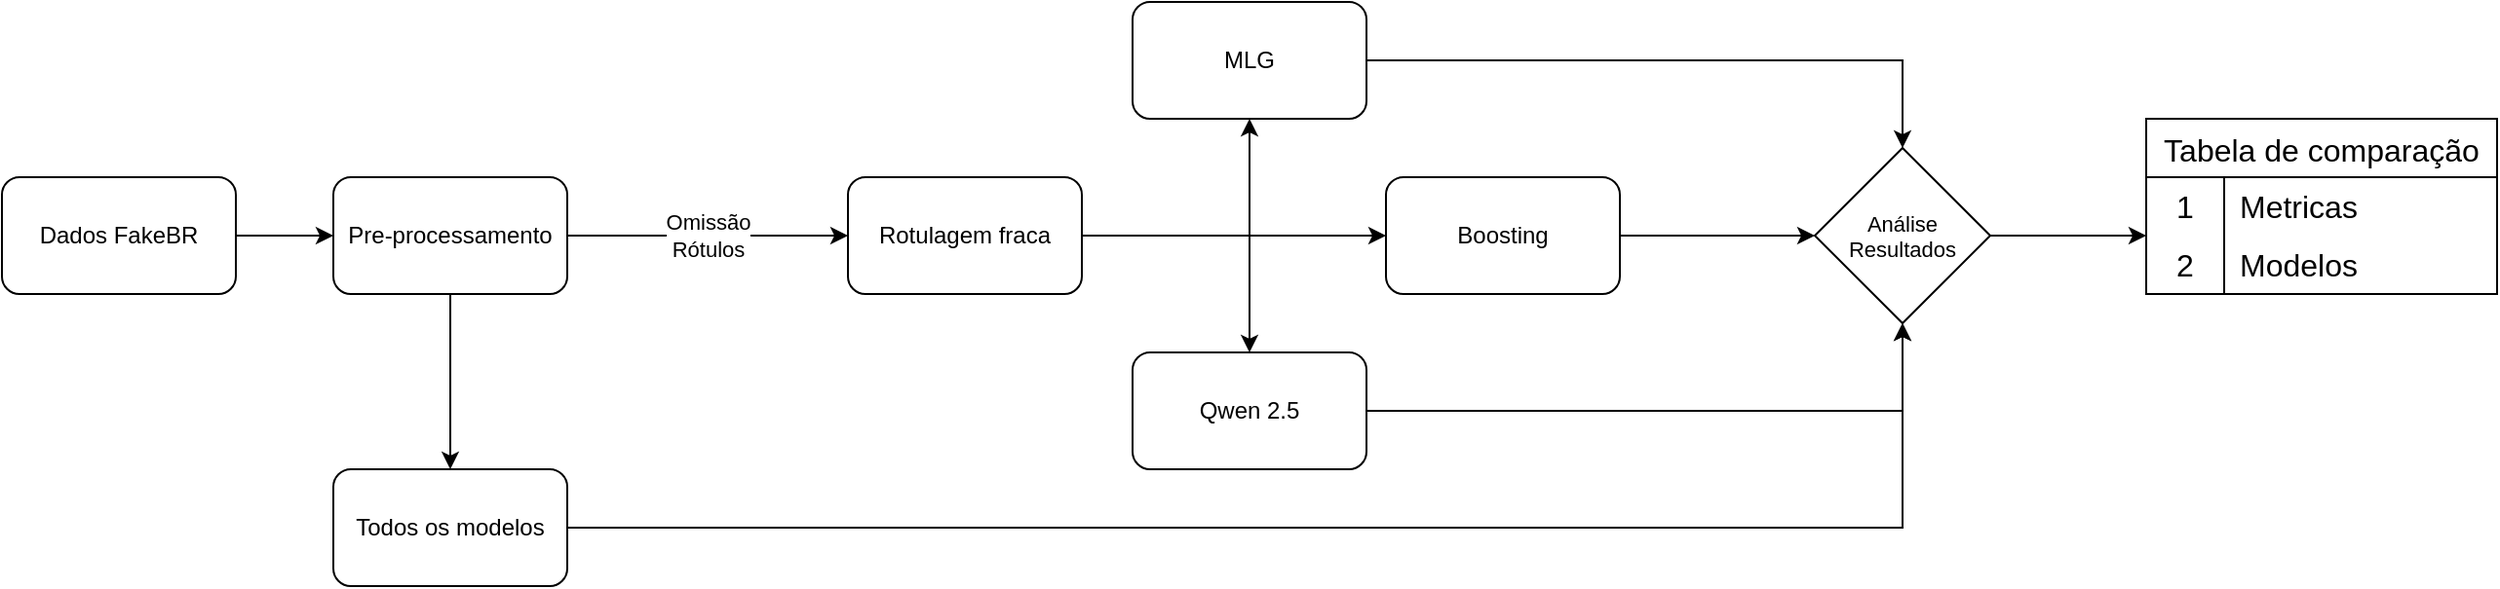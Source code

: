 <mxfile version="25.0.3">
  <diagram name="Página-1" id="NLMtDZW5SI1TXP_hYKG8">
    <mxGraphModel dx="2253" dy="781" grid="1" gridSize="10" guides="1" tooltips="1" connect="1" arrows="1" fold="1" page="1" pageScale="1" pageWidth="827" pageHeight="1169" math="0" shadow="0">
      <root>
        <mxCell id="0" />
        <mxCell id="1" parent="0" />
        <mxCell id="Ty6DkDCx2WgONQ8Fy_hY-45" style="edgeStyle=orthogonalEdgeStyle;rounded=0;orthogonalLoop=1;jettySize=auto;html=1;entryX=0;entryY=0.5;entryDx=0;entryDy=0;" parent="1" source="Ty6DkDCx2WgONQ8Fy_hY-1" target="Ty6DkDCx2WgONQ8Fy_hY-44" edge="1">
          <mxGeometry relative="1" as="geometry" />
        </mxCell>
        <mxCell id="Ty6DkDCx2WgONQ8Fy_hY-1" value="Dados FakeBR" style="rounded=1;whiteSpace=wrap;html=1;" parent="1" vertex="1">
          <mxGeometry x="-20" y="270" width="120" height="60" as="geometry" />
        </mxCell>
        <mxCell id="Ty6DkDCx2WgONQ8Fy_hY-2" value="" style="endArrow=classic;html=1;rounded=0;entryX=0;entryY=0.5;entryDx=0;entryDy=0;exitX=1;exitY=0.5;exitDx=0;exitDy=0;" parent="1" source="Ty6DkDCx2WgONQ8Fy_hY-44" target="Ty6DkDCx2WgONQ8Fy_hY-6" edge="1">
          <mxGeometry relative="1" as="geometry">
            <mxPoint x="300" y="300" as="sourcePoint" />
            <mxPoint x="460" y="300" as="targetPoint" />
          </mxGeometry>
        </mxCell>
        <mxCell id="Ty6DkDCx2WgONQ8Fy_hY-3" value="Omissão&lt;br&gt;Rótulos" style="edgeLabel;resizable=0;html=1;;align=center;verticalAlign=middle;" parent="Ty6DkDCx2WgONQ8Fy_hY-2" connectable="0" vertex="1">
          <mxGeometry relative="1" as="geometry" />
        </mxCell>
        <mxCell id="Ty6DkDCx2WgONQ8Fy_hY-7" style="edgeStyle=orthogonalEdgeStyle;rounded=0;orthogonalLoop=1;jettySize=auto;html=1;" parent="1" source="Ty6DkDCx2WgONQ8Fy_hY-6" target="Ty6DkDCx2WgONQ8Fy_hY-8" edge="1">
          <mxGeometry relative="1" as="geometry">
            <mxPoint x="600" y="300" as="targetPoint" />
          </mxGeometry>
        </mxCell>
        <mxCell id="Ty6DkDCx2WgONQ8Fy_hY-11" style="edgeStyle=orthogonalEdgeStyle;rounded=0;orthogonalLoop=1;jettySize=auto;html=1;entryX=0;entryY=0.5;entryDx=0;entryDy=0;" parent="1" source="Ty6DkDCx2WgONQ8Fy_hY-6" target="Ty6DkDCx2WgONQ8Fy_hY-9" edge="1">
          <mxGeometry relative="1" as="geometry" />
        </mxCell>
        <mxCell id="Ty6DkDCx2WgONQ8Fy_hY-12" style="edgeStyle=orthogonalEdgeStyle;rounded=0;orthogonalLoop=1;jettySize=auto;html=1;" parent="1" source="Ty6DkDCx2WgONQ8Fy_hY-6" target="Ty6DkDCx2WgONQ8Fy_hY-10" edge="1">
          <mxGeometry relative="1" as="geometry" />
        </mxCell>
        <mxCell id="Ty6DkDCx2WgONQ8Fy_hY-6" value="Rotulagem fraca" style="rounded=1;whiteSpace=wrap;html=1;" parent="1" vertex="1">
          <mxGeometry x="414" y="270" width="120" height="60" as="geometry" />
        </mxCell>
        <mxCell id="Ty6DkDCx2WgONQ8Fy_hY-15" style="edgeStyle=orthogonalEdgeStyle;rounded=0;orthogonalLoop=1;jettySize=auto;html=1;" parent="1" source="Ty6DkDCx2WgONQ8Fy_hY-8" target="Ty6DkDCx2WgONQ8Fy_hY-13" edge="1">
          <mxGeometry relative="1" as="geometry" />
        </mxCell>
        <mxCell id="Ty6DkDCx2WgONQ8Fy_hY-8" value="MLG" style="rounded=1;whiteSpace=wrap;html=1;" parent="1" vertex="1">
          <mxGeometry x="560" y="180" width="120" height="60" as="geometry" />
        </mxCell>
        <mxCell id="Ty6DkDCx2WgONQ8Fy_hY-16" style="edgeStyle=orthogonalEdgeStyle;rounded=0;orthogonalLoop=1;jettySize=auto;html=1;entryX=0;entryY=0.5;entryDx=0;entryDy=0;" parent="1" source="Ty6DkDCx2WgONQ8Fy_hY-9" target="Ty6DkDCx2WgONQ8Fy_hY-13" edge="1">
          <mxGeometry relative="1" as="geometry" />
        </mxCell>
        <mxCell id="Ty6DkDCx2WgONQ8Fy_hY-9" value="Boosting" style="rounded=1;whiteSpace=wrap;html=1;" parent="1" vertex="1">
          <mxGeometry x="690" y="270" width="120" height="60" as="geometry" />
        </mxCell>
        <mxCell id="Ty6DkDCx2WgONQ8Fy_hY-17" style="edgeStyle=orthogonalEdgeStyle;rounded=0;orthogonalLoop=1;jettySize=auto;html=1;entryX=0.5;entryY=1;entryDx=0;entryDy=0;" parent="1" source="Ty6DkDCx2WgONQ8Fy_hY-10" target="Ty6DkDCx2WgONQ8Fy_hY-13" edge="1">
          <mxGeometry relative="1" as="geometry" />
        </mxCell>
        <mxCell id="Ty6DkDCx2WgONQ8Fy_hY-10" value="Qwen 2.5" style="rounded=1;whiteSpace=wrap;html=1;" parent="1" vertex="1">
          <mxGeometry x="560" y="360" width="120" height="60" as="geometry" />
        </mxCell>
        <mxCell id="Ty6DkDCx2WgONQ8Fy_hY-20" style="edgeStyle=orthogonalEdgeStyle;rounded=0;orthogonalLoop=1;jettySize=auto;html=1;entryX=0;entryY=0.5;entryDx=0;entryDy=0;" parent="1" source="Ty6DkDCx2WgONQ8Fy_hY-13" edge="1">
          <mxGeometry relative="1" as="geometry">
            <mxPoint x="1080" y="300" as="targetPoint" />
          </mxGeometry>
        </mxCell>
        <mxCell id="Ty6DkDCx2WgONQ8Fy_hY-13" value="&lt;font style=&quot;font-size: 11px;&quot;&gt;Análise&lt;/font&gt;&lt;div style=&quot;font-size: 11px;&quot;&gt;&lt;font style=&quot;font-size: 11px;&quot;&gt;Resultados&lt;/font&gt;&lt;/div&gt;" style="rhombus;whiteSpace=wrap;html=1;" parent="1" vertex="1">
          <mxGeometry x="910" y="255" width="90" height="90" as="geometry" />
        </mxCell>
        <mxCell id="Ty6DkDCx2WgONQ8Fy_hY-38" style="edgeStyle=orthogonalEdgeStyle;rounded=0;orthogonalLoop=1;jettySize=auto;html=1;entryX=0.5;entryY=1;entryDx=0;entryDy=0;" parent="1" source="Ty6DkDCx2WgONQ8Fy_hY-22" target="Ty6DkDCx2WgONQ8Fy_hY-13" edge="1">
          <mxGeometry relative="1" as="geometry" />
        </mxCell>
        <mxCell id="Ty6DkDCx2WgONQ8Fy_hY-22" value="Todos os modelos" style="rounded=1;whiteSpace=wrap;html=1;" parent="1" vertex="1">
          <mxGeometry x="150" y="420" width="120" height="60" as="geometry" />
        </mxCell>
        <mxCell id="Ty6DkDCx2WgONQ8Fy_hY-25" value="Tabela de comparação" style="shape=table;startSize=30;container=1;collapsible=0;childLayout=tableLayout;fixedRows=1;rowLines=0;fontStyle=0;strokeColor=default;fontSize=16;" parent="1" vertex="1">
          <mxGeometry x="1080" y="240" width="180" height="90" as="geometry" />
        </mxCell>
        <mxCell id="Ty6DkDCx2WgONQ8Fy_hY-26" value="" style="shape=tableRow;horizontal=0;startSize=0;swimlaneHead=0;swimlaneBody=0;top=0;left=0;bottom=0;right=0;collapsible=0;dropTarget=0;fillColor=none;points=[[0,0.5],[1,0.5]];portConstraint=eastwest;strokeColor=inherit;fontSize=16;" parent="Ty6DkDCx2WgONQ8Fy_hY-25" vertex="1">
          <mxGeometry y="30" width="180" height="30" as="geometry" />
        </mxCell>
        <mxCell id="Ty6DkDCx2WgONQ8Fy_hY-27" value="1" style="shape=partialRectangle;html=1;whiteSpace=wrap;connectable=0;fillColor=none;top=0;left=0;bottom=0;right=0;overflow=hidden;pointerEvents=1;strokeColor=inherit;fontSize=16;" parent="Ty6DkDCx2WgONQ8Fy_hY-26" vertex="1">
          <mxGeometry width="40" height="30" as="geometry">
            <mxRectangle width="40" height="30" as="alternateBounds" />
          </mxGeometry>
        </mxCell>
        <mxCell id="Ty6DkDCx2WgONQ8Fy_hY-28" value="Metricas" style="shape=partialRectangle;html=1;whiteSpace=wrap;connectable=0;fillColor=none;top=0;left=0;bottom=0;right=0;align=left;spacingLeft=6;overflow=hidden;strokeColor=inherit;fontSize=16;" parent="Ty6DkDCx2WgONQ8Fy_hY-26" vertex="1">
          <mxGeometry x="40" width="140" height="30" as="geometry">
            <mxRectangle width="140" height="30" as="alternateBounds" />
          </mxGeometry>
        </mxCell>
        <mxCell id="Ty6DkDCx2WgONQ8Fy_hY-29" value="" style="shape=tableRow;horizontal=0;startSize=0;swimlaneHead=0;swimlaneBody=0;top=0;left=0;bottom=0;right=0;collapsible=0;dropTarget=0;fillColor=none;points=[[0,0.5],[1,0.5]];portConstraint=eastwest;strokeColor=inherit;fontSize=16;" parent="Ty6DkDCx2WgONQ8Fy_hY-25" vertex="1">
          <mxGeometry y="60" width="180" height="30" as="geometry" />
        </mxCell>
        <mxCell id="Ty6DkDCx2WgONQ8Fy_hY-30" value="2" style="shape=partialRectangle;html=1;whiteSpace=wrap;connectable=0;fillColor=none;top=0;left=0;bottom=0;right=0;overflow=hidden;strokeColor=inherit;fontSize=16;" parent="Ty6DkDCx2WgONQ8Fy_hY-29" vertex="1">
          <mxGeometry width="40" height="30" as="geometry">
            <mxRectangle width="40" height="30" as="alternateBounds" />
          </mxGeometry>
        </mxCell>
        <mxCell id="Ty6DkDCx2WgONQ8Fy_hY-31" value="Modelos" style="shape=partialRectangle;html=1;whiteSpace=wrap;connectable=0;fillColor=none;top=0;left=0;bottom=0;right=0;align=left;spacingLeft=6;overflow=hidden;strokeColor=inherit;fontSize=16;" parent="Ty6DkDCx2WgONQ8Fy_hY-29" vertex="1">
          <mxGeometry x="40" width="140" height="30" as="geometry">
            <mxRectangle width="140" height="30" as="alternateBounds" />
          </mxGeometry>
        </mxCell>
        <mxCell id="Ty6DkDCx2WgONQ8Fy_hY-35" value="" style="endArrow=classic;html=1;rounded=0;exitX=0.5;exitY=1;exitDx=0;exitDy=0;entryX=0.5;entryY=0;entryDx=0;entryDy=0;" parent="1" source="Ty6DkDCx2WgONQ8Fy_hY-44" target="Ty6DkDCx2WgONQ8Fy_hY-22" edge="1">
          <mxGeometry relative="1" as="geometry">
            <mxPoint x="270" y="420" as="sourcePoint" />
            <mxPoint x="404" y="420" as="targetPoint" />
          </mxGeometry>
        </mxCell>
        <mxCell id="Ty6DkDCx2WgONQ8Fy_hY-44" value="Pre-processamento" style="rounded=1;whiteSpace=wrap;html=1;" parent="1" vertex="1">
          <mxGeometry x="150" y="270" width="120" height="60" as="geometry" />
        </mxCell>
      </root>
    </mxGraphModel>
  </diagram>
</mxfile>
